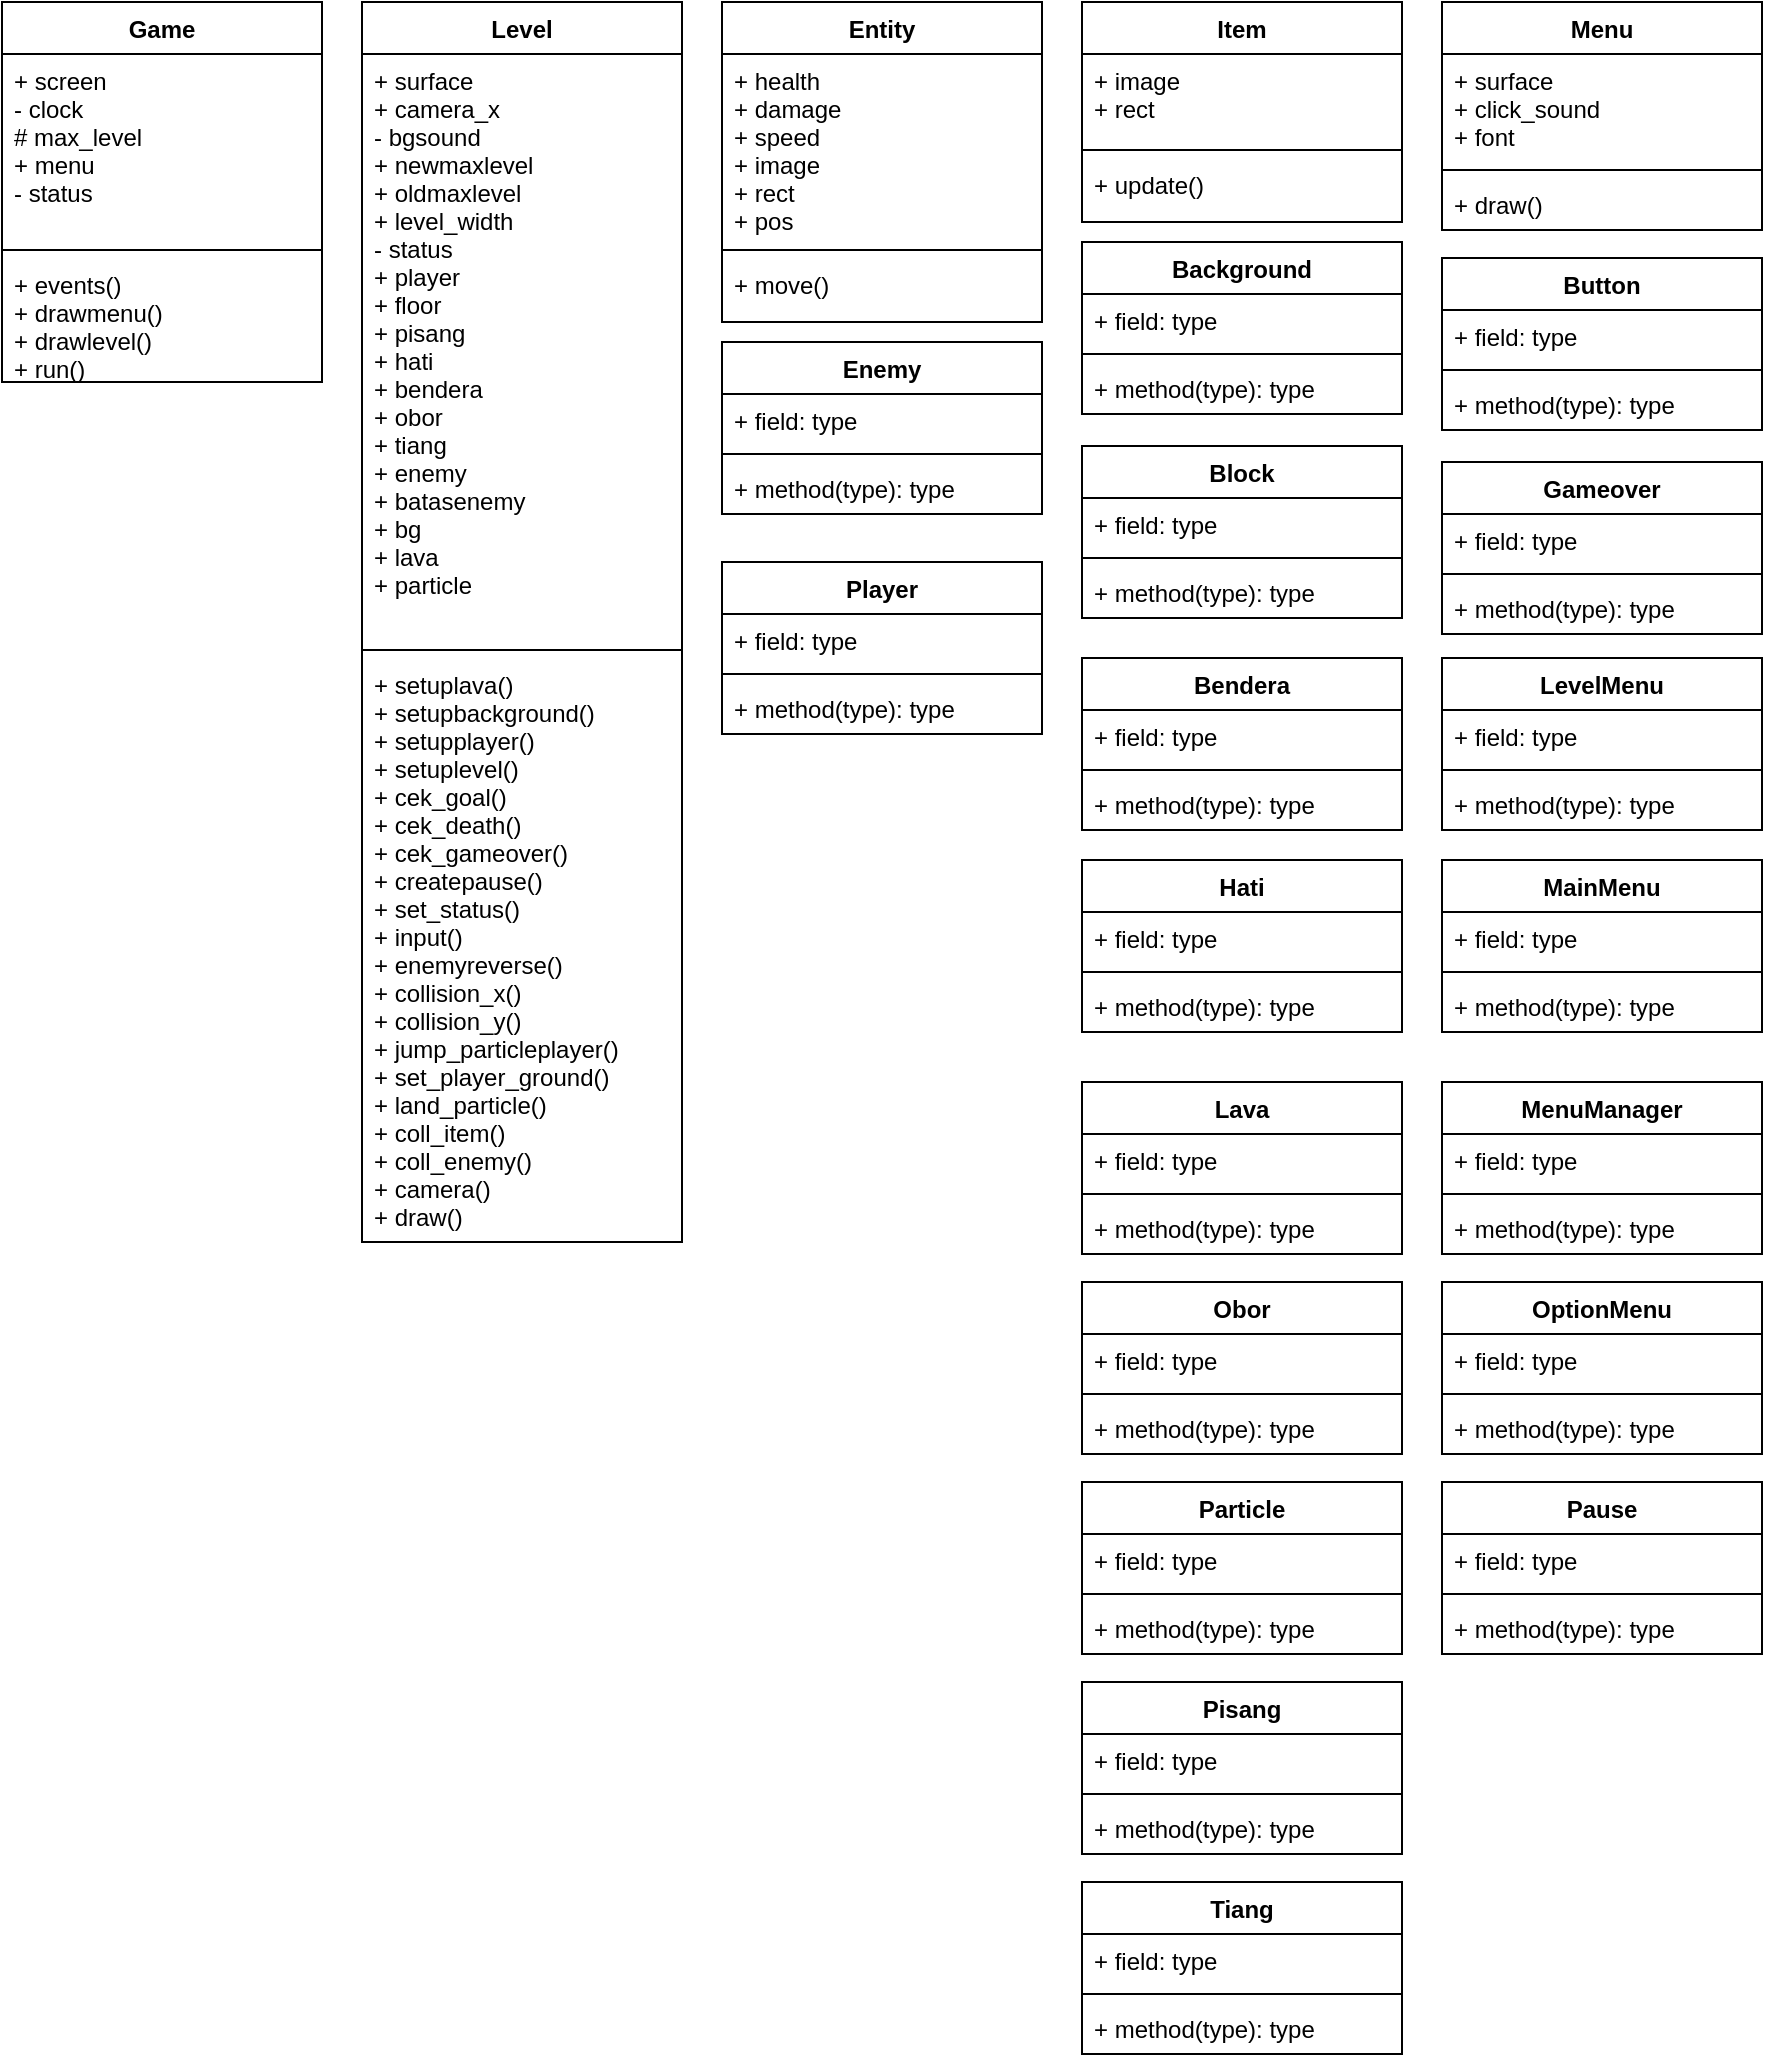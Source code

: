 <mxfile version="18.2.0" type="device"><diagram id="C5RBs43oDa-KdzZeNtuy" name="Page-1"><mxGraphModel dx="946" dy="436" grid="1" gridSize="10" guides="1" tooltips="1" connect="1" arrows="1" fold="1" page="1" pageScale="1" pageWidth="980" pageHeight="1390" math="0" shadow="0"><root><mxCell id="WIyWlLk6GJQsqaUBKTNV-0"/><mxCell id="WIyWlLk6GJQsqaUBKTNV-1" parent="WIyWlLk6GJQsqaUBKTNV-0"/><mxCell id="oIrGEq9JDxpRUd8W2LWr-0" value="Game&#10;" style="swimlane;fontStyle=1;align=center;verticalAlign=top;childLayout=stackLayout;horizontal=1;startSize=26;horizontalStack=0;resizeParent=1;resizeParentMax=0;resizeLast=0;collapsible=1;marginBottom=0;" vertex="1" parent="WIyWlLk6GJQsqaUBKTNV-1"><mxGeometry x="40" y="40" width="160" height="190" as="geometry"/></mxCell><mxCell id="oIrGEq9JDxpRUd8W2LWr-1" value="+ screen&#10;- clock&#10;# max_level&#10;+ menu&#10;- status" style="text;strokeColor=none;fillColor=none;align=left;verticalAlign=top;spacingLeft=4;spacingRight=4;overflow=hidden;rotatable=0;points=[[0,0.5],[1,0.5]];portConstraint=eastwest;" vertex="1" parent="oIrGEq9JDxpRUd8W2LWr-0"><mxGeometry y="26" width="160" height="94" as="geometry"/></mxCell><mxCell id="oIrGEq9JDxpRUd8W2LWr-2" value="" style="line;strokeWidth=1;fillColor=none;align=left;verticalAlign=middle;spacingTop=-1;spacingLeft=3;spacingRight=3;rotatable=0;labelPosition=right;points=[];portConstraint=eastwest;" vertex="1" parent="oIrGEq9JDxpRUd8W2LWr-0"><mxGeometry y="120" width="160" height="8" as="geometry"/></mxCell><mxCell id="oIrGEq9JDxpRUd8W2LWr-3" value="+ events()&#10;+ drawmenu()&#10;+ drawlevel()&#10;+ run()" style="text;strokeColor=none;fillColor=none;align=left;verticalAlign=top;spacingLeft=4;spacingRight=4;overflow=hidden;rotatable=0;points=[[0,0.5],[1,0.5]];portConstraint=eastwest;" vertex="1" parent="oIrGEq9JDxpRUd8W2LWr-0"><mxGeometry y="128" width="160" height="62" as="geometry"/></mxCell><mxCell id="oIrGEq9JDxpRUd8W2LWr-4" value="Entity" style="swimlane;fontStyle=1;align=center;verticalAlign=top;childLayout=stackLayout;horizontal=1;startSize=26;horizontalStack=0;resizeParent=1;resizeParentMax=0;resizeLast=0;collapsible=1;marginBottom=0;" vertex="1" parent="WIyWlLk6GJQsqaUBKTNV-1"><mxGeometry x="400" y="40" width="160" height="160" as="geometry"/></mxCell><mxCell id="oIrGEq9JDxpRUd8W2LWr-5" value="+ health&#10;+ damage&#10;+ speed&#10;+ image&#10;+ rect&#10;+ pos" style="text;strokeColor=none;fillColor=none;align=left;verticalAlign=top;spacingLeft=4;spacingRight=4;overflow=hidden;rotatable=0;points=[[0,0.5],[1,0.5]];portConstraint=eastwest;" vertex="1" parent="oIrGEq9JDxpRUd8W2LWr-4"><mxGeometry y="26" width="160" height="94" as="geometry"/></mxCell><mxCell id="oIrGEq9JDxpRUd8W2LWr-6" value="" style="line;strokeWidth=1;fillColor=none;align=left;verticalAlign=middle;spacingTop=-1;spacingLeft=3;spacingRight=3;rotatable=0;labelPosition=right;points=[];portConstraint=eastwest;" vertex="1" parent="oIrGEq9JDxpRUd8W2LWr-4"><mxGeometry y="120" width="160" height="8" as="geometry"/></mxCell><mxCell id="oIrGEq9JDxpRUd8W2LWr-7" value="+ move()" style="text;strokeColor=none;fillColor=none;align=left;verticalAlign=top;spacingLeft=4;spacingRight=4;overflow=hidden;rotatable=0;points=[[0,0.5],[1,0.5]];portConstraint=eastwest;" vertex="1" parent="oIrGEq9JDxpRUd8W2LWr-4"><mxGeometry y="128" width="160" height="32" as="geometry"/></mxCell><mxCell id="oIrGEq9JDxpRUd8W2LWr-8" value="Item" style="swimlane;fontStyle=1;align=center;verticalAlign=top;childLayout=stackLayout;horizontal=1;startSize=26;horizontalStack=0;resizeParent=1;resizeParentMax=0;resizeLast=0;collapsible=1;marginBottom=0;" vertex="1" parent="WIyWlLk6GJQsqaUBKTNV-1"><mxGeometry x="580" y="40" width="160" height="110" as="geometry"/></mxCell><mxCell id="oIrGEq9JDxpRUd8W2LWr-9" value="+ image&#10;+ rect&#10;" style="text;strokeColor=none;fillColor=none;align=left;verticalAlign=top;spacingLeft=4;spacingRight=4;overflow=hidden;rotatable=0;points=[[0,0.5],[1,0.5]];portConstraint=eastwest;" vertex="1" parent="oIrGEq9JDxpRUd8W2LWr-8"><mxGeometry y="26" width="160" height="44" as="geometry"/></mxCell><mxCell id="oIrGEq9JDxpRUd8W2LWr-10" value="" style="line;strokeWidth=1;fillColor=none;align=left;verticalAlign=middle;spacingTop=-1;spacingLeft=3;spacingRight=3;rotatable=0;labelPosition=right;points=[];portConstraint=eastwest;" vertex="1" parent="oIrGEq9JDxpRUd8W2LWr-8"><mxGeometry y="70" width="160" height="8" as="geometry"/></mxCell><mxCell id="oIrGEq9JDxpRUd8W2LWr-11" value="+ update()" style="text;strokeColor=none;fillColor=none;align=left;verticalAlign=top;spacingLeft=4;spacingRight=4;overflow=hidden;rotatable=0;points=[[0,0.5],[1,0.5]];portConstraint=eastwest;" vertex="1" parent="oIrGEq9JDxpRUd8W2LWr-8"><mxGeometry y="78" width="160" height="32" as="geometry"/></mxCell><mxCell id="oIrGEq9JDxpRUd8W2LWr-17" value="Menu" style="swimlane;fontStyle=1;align=center;verticalAlign=top;childLayout=stackLayout;horizontal=1;startSize=26;horizontalStack=0;resizeParent=1;resizeParentMax=0;resizeLast=0;collapsible=1;marginBottom=0;" vertex="1" parent="WIyWlLk6GJQsqaUBKTNV-1"><mxGeometry x="760" y="40" width="160" height="114" as="geometry"/></mxCell><mxCell id="oIrGEq9JDxpRUd8W2LWr-18" value="+ surface&#10;+ click_sound&#10;+ font" style="text;strokeColor=none;fillColor=none;align=left;verticalAlign=top;spacingLeft=4;spacingRight=4;overflow=hidden;rotatable=0;points=[[0,0.5],[1,0.5]];portConstraint=eastwest;" vertex="1" parent="oIrGEq9JDxpRUd8W2LWr-17"><mxGeometry y="26" width="160" height="54" as="geometry"/></mxCell><mxCell id="oIrGEq9JDxpRUd8W2LWr-19" value="" style="line;strokeWidth=1;fillColor=none;align=left;verticalAlign=middle;spacingTop=-1;spacingLeft=3;spacingRight=3;rotatable=0;labelPosition=right;points=[];portConstraint=eastwest;" vertex="1" parent="oIrGEq9JDxpRUd8W2LWr-17"><mxGeometry y="80" width="160" height="8" as="geometry"/></mxCell><mxCell id="oIrGEq9JDxpRUd8W2LWr-20" value="+ draw()" style="text;strokeColor=none;fillColor=none;align=left;verticalAlign=top;spacingLeft=4;spacingRight=4;overflow=hidden;rotatable=0;points=[[0,0.5],[1,0.5]];portConstraint=eastwest;" vertex="1" parent="oIrGEq9JDxpRUd8W2LWr-17"><mxGeometry y="88" width="160" height="26" as="geometry"/></mxCell><mxCell id="oIrGEq9JDxpRUd8W2LWr-22" value="Level" style="swimlane;fontStyle=1;align=center;verticalAlign=top;childLayout=stackLayout;horizontal=1;startSize=26;horizontalStack=0;resizeParent=1;resizeParentMax=0;resizeLast=0;collapsible=1;marginBottom=0;" vertex="1" parent="WIyWlLk6GJQsqaUBKTNV-1"><mxGeometry x="220" y="40" width="160" height="620" as="geometry"/></mxCell><mxCell id="oIrGEq9JDxpRUd8W2LWr-23" value="+ surface&#10;+ camera_x&#10;- bgsound&#10;+ newmaxlevel&#10;+ oldmaxlevel&#10;+ level_width&#10;- status&#10;+ player&#10;+ floor&#10;+ pisang&#10;+ hati&#10;+ bendera&#10;+ obor&#10;+ tiang&#10;+ enemy&#10;+ batasenemy&#10;+ bg&#10;+ lava&#10;+ particle" style="text;strokeColor=none;fillColor=none;align=left;verticalAlign=top;spacingLeft=4;spacingRight=4;overflow=hidden;rotatable=0;points=[[0,0.5],[1,0.5]];portConstraint=eastwest;" vertex="1" parent="oIrGEq9JDxpRUd8W2LWr-22"><mxGeometry y="26" width="160" height="294" as="geometry"/></mxCell><mxCell id="oIrGEq9JDxpRUd8W2LWr-24" value="" style="line;strokeWidth=1;fillColor=none;align=left;verticalAlign=middle;spacingTop=-1;spacingLeft=3;spacingRight=3;rotatable=0;labelPosition=right;points=[];portConstraint=eastwest;" vertex="1" parent="oIrGEq9JDxpRUd8W2LWr-22"><mxGeometry y="320" width="160" height="8" as="geometry"/></mxCell><mxCell id="oIrGEq9JDxpRUd8W2LWr-25" value="+ setuplava()&#10;+ setupbackground()&#10;+ setupplayer()&#10;+ setuplevel()&#10;+ cek_goal()&#10;+ cek_death()&#10;+ cek_gameover()&#10;+ createpause()&#10;+ set_status()&#10;+ input()&#10;+ enemyreverse()&#10;+ collision_x()&#10;+ collision_y()&#10;+ jump_particleplayer()&#10;+ set_player_ground()&#10;+ land_particle()&#10;+ coll_item()&#10;+ coll_enemy()&#10;+ camera()&#10;+ draw()&#10;&#10;" style="text;strokeColor=none;fillColor=none;align=left;verticalAlign=top;spacingLeft=4;spacingRight=4;overflow=hidden;rotatable=0;points=[[0,0.5],[1,0.5]];portConstraint=eastwest;" vertex="1" parent="oIrGEq9JDxpRUd8W2LWr-22"><mxGeometry y="328" width="160" height="292" as="geometry"/></mxCell><mxCell id="oIrGEq9JDxpRUd8W2LWr-26" value="Enemy" style="swimlane;fontStyle=1;align=center;verticalAlign=top;childLayout=stackLayout;horizontal=1;startSize=26;horizontalStack=0;resizeParent=1;resizeParentMax=0;resizeLast=0;collapsible=1;marginBottom=0;" vertex="1" parent="WIyWlLk6GJQsqaUBKTNV-1"><mxGeometry x="400" y="210" width="160" height="86" as="geometry"/></mxCell><mxCell id="oIrGEq9JDxpRUd8W2LWr-27" value="+ field: type" style="text;strokeColor=none;fillColor=none;align=left;verticalAlign=top;spacingLeft=4;spacingRight=4;overflow=hidden;rotatable=0;points=[[0,0.5],[1,0.5]];portConstraint=eastwest;" vertex="1" parent="oIrGEq9JDxpRUd8W2LWr-26"><mxGeometry y="26" width="160" height="26" as="geometry"/></mxCell><mxCell id="oIrGEq9JDxpRUd8W2LWr-28" value="" style="line;strokeWidth=1;fillColor=none;align=left;verticalAlign=middle;spacingTop=-1;spacingLeft=3;spacingRight=3;rotatable=0;labelPosition=right;points=[];portConstraint=eastwest;" vertex="1" parent="oIrGEq9JDxpRUd8W2LWr-26"><mxGeometry y="52" width="160" height="8" as="geometry"/></mxCell><mxCell id="oIrGEq9JDxpRUd8W2LWr-29" value="+ method(type): type" style="text;strokeColor=none;fillColor=none;align=left;verticalAlign=top;spacingLeft=4;spacingRight=4;overflow=hidden;rotatable=0;points=[[0,0.5],[1,0.5]];portConstraint=eastwest;" vertex="1" parent="oIrGEq9JDxpRUd8W2LWr-26"><mxGeometry y="60" width="160" height="26" as="geometry"/></mxCell><mxCell id="oIrGEq9JDxpRUd8W2LWr-30" value="Player" style="swimlane;fontStyle=1;align=center;verticalAlign=top;childLayout=stackLayout;horizontal=1;startSize=26;horizontalStack=0;resizeParent=1;resizeParentMax=0;resizeLast=0;collapsible=1;marginBottom=0;" vertex="1" parent="WIyWlLk6GJQsqaUBKTNV-1"><mxGeometry x="400" y="320" width="160" height="86" as="geometry"/></mxCell><mxCell id="oIrGEq9JDxpRUd8W2LWr-31" value="+ field: type" style="text;strokeColor=none;fillColor=none;align=left;verticalAlign=top;spacingLeft=4;spacingRight=4;overflow=hidden;rotatable=0;points=[[0,0.5],[1,0.5]];portConstraint=eastwest;" vertex="1" parent="oIrGEq9JDxpRUd8W2LWr-30"><mxGeometry y="26" width="160" height="26" as="geometry"/></mxCell><mxCell id="oIrGEq9JDxpRUd8W2LWr-32" value="" style="line;strokeWidth=1;fillColor=none;align=left;verticalAlign=middle;spacingTop=-1;spacingLeft=3;spacingRight=3;rotatable=0;labelPosition=right;points=[];portConstraint=eastwest;" vertex="1" parent="oIrGEq9JDxpRUd8W2LWr-30"><mxGeometry y="52" width="160" height="8" as="geometry"/></mxCell><mxCell id="oIrGEq9JDxpRUd8W2LWr-33" value="+ method(type): type" style="text;strokeColor=none;fillColor=none;align=left;verticalAlign=top;spacingLeft=4;spacingRight=4;overflow=hidden;rotatable=0;points=[[0,0.5],[1,0.5]];portConstraint=eastwest;" vertex="1" parent="oIrGEq9JDxpRUd8W2LWr-30"><mxGeometry y="60" width="160" height="26" as="geometry"/></mxCell><mxCell id="oIrGEq9JDxpRUd8W2LWr-34" value="Background" style="swimlane;fontStyle=1;align=center;verticalAlign=top;childLayout=stackLayout;horizontal=1;startSize=26;horizontalStack=0;resizeParent=1;resizeParentMax=0;resizeLast=0;collapsible=1;marginBottom=0;" vertex="1" parent="WIyWlLk6GJQsqaUBKTNV-1"><mxGeometry x="580" y="160" width="160" height="86" as="geometry"/></mxCell><mxCell id="oIrGEq9JDxpRUd8W2LWr-35" value="+ field: type" style="text;strokeColor=none;fillColor=none;align=left;verticalAlign=top;spacingLeft=4;spacingRight=4;overflow=hidden;rotatable=0;points=[[0,0.5],[1,0.5]];portConstraint=eastwest;" vertex="1" parent="oIrGEq9JDxpRUd8W2LWr-34"><mxGeometry y="26" width="160" height="26" as="geometry"/></mxCell><mxCell id="oIrGEq9JDxpRUd8W2LWr-36" value="" style="line;strokeWidth=1;fillColor=none;align=left;verticalAlign=middle;spacingTop=-1;spacingLeft=3;spacingRight=3;rotatable=0;labelPosition=right;points=[];portConstraint=eastwest;" vertex="1" parent="oIrGEq9JDxpRUd8W2LWr-34"><mxGeometry y="52" width="160" height="8" as="geometry"/></mxCell><mxCell id="oIrGEq9JDxpRUd8W2LWr-37" value="+ method(type): type" style="text;strokeColor=none;fillColor=none;align=left;verticalAlign=top;spacingLeft=4;spacingRight=4;overflow=hidden;rotatable=0;points=[[0,0.5],[1,0.5]];portConstraint=eastwest;" vertex="1" parent="oIrGEq9JDxpRUd8W2LWr-34"><mxGeometry y="60" width="160" height="26" as="geometry"/></mxCell><mxCell id="oIrGEq9JDxpRUd8W2LWr-38" value="Block" style="swimlane;fontStyle=1;align=center;verticalAlign=top;childLayout=stackLayout;horizontal=1;startSize=26;horizontalStack=0;resizeParent=1;resizeParentMax=0;resizeLast=0;collapsible=1;marginBottom=0;" vertex="1" parent="WIyWlLk6GJQsqaUBKTNV-1"><mxGeometry x="580" y="262" width="160" height="86" as="geometry"/></mxCell><mxCell id="oIrGEq9JDxpRUd8W2LWr-39" value="+ field: type" style="text;strokeColor=none;fillColor=none;align=left;verticalAlign=top;spacingLeft=4;spacingRight=4;overflow=hidden;rotatable=0;points=[[0,0.5],[1,0.5]];portConstraint=eastwest;" vertex="1" parent="oIrGEq9JDxpRUd8W2LWr-38"><mxGeometry y="26" width="160" height="26" as="geometry"/></mxCell><mxCell id="oIrGEq9JDxpRUd8W2LWr-40" value="" style="line;strokeWidth=1;fillColor=none;align=left;verticalAlign=middle;spacingTop=-1;spacingLeft=3;spacingRight=3;rotatable=0;labelPosition=right;points=[];portConstraint=eastwest;" vertex="1" parent="oIrGEq9JDxpRUd8W2LWr-38"><mxGeometry y="52" width="160" height="8" as="geometry"/></mxCell><mxCell id="oIrGEq9JDxpRUd8W2LWr-41" value="+ method(type): type" style="text;strokeColor=none;fillColor=none;align=left;verticalAlign=top;spacingLeft=4;spacingRight=4;overflow=hidden;rotatable=0;points=[[0,0.5],[1,0.5]];portConstraint=eastwest;" vertex="1" parent="oIrGEq9JDxpRUd8W2LWr-38"><mxGeometry y="60" width="160" height="26" as="geometry"/></mxCell><mxCell id="oIrGEq9JDxpRUd8W2LWr-42" value="Bendera" style="swimlane;fontStyle=1;align=center;verticalAlign=top;childLayout=stackLayout;horizontal=1;startSize=26;horizontalStack=0;resizeParent=1;resizeParentMax=0;resizeLast=0;collapsible=1;marginBottom=0;" vertex="1" parent="WIyWlLk6GJQsqaUBKTNV-1"><mxGeometry x="580" y="368" width="160" height="86" as="geometry"/></mxCell><mxCell id="oIrGEq9JDxpRUd8W2LWr-43" value="+ field: type" style="text;strokeColor=none;fillColor=none;align=left;verticalAlign=top;spacingLeft=4;spacingRight=4;overflow=hidden;rotatable=0;points=[[0,0.5],[1,0.5]];portConstraint=eastwest;" vertex="1" parent="oIrGEq9JDxpRUd8W2LWr-42"><mxGeometry y="26" width="160" height="26" as="geometry"/></mxCell><mxCell id="oIrGEq9JDxpRUd8W2LWr-44" value="" style="line;strokeWidth=1;fillColor=none;align=left;verticalAlign=middle;spacingTop=-1;spacingLeft=3;spacingRight=3;rotatable=0;labelPosition=right;points=[];portConstraint=eastwest;" vertex="1" parent="oIrGEq9JDxpRUd8W2LWr-42"><mxGeometry y="52" width="160" height="8" as="geometry"/></mxCell><mxCell id="oIrGEq9JDxpRUd8W2LWr-45" value="+ method(type): type" style="text;strokeColor=none;fillColor=none;align=left;verticalAlign=top;spacingLeft=4;spacingRight=4;overflow=hidden;rotatable=0;points=[[0,0.5],[1,0.5]];portConstraint=eastwest;" vertex="1" parent="oIrGEq9JDxpRUd8W2LWr-42"><mxGeometry y="60" width="160" height="26" as="geometry"/></mxCell><mxCell id="oIrGEq9JDxpRUd8W2LWr-46" value="Hati" style="swimlane;fontStyle=1;align=center;verticalAlign=top;childLayout=stackLayout;horizontal=1;startSize=26;horizontalStack=0;resizeParent=1;resizeParentMax=0;resizeLast=0;collapsible=1;marginBottom=0;" vertex="1" parent="WIyWlLk6GJQsqaUBKTNV-1"><mxGeometry x="580" y="469" width="160" height="86" as="geometry"/></mxCell><mxCell id="oIrGEq9JDxpRUd8W2LWr-47" value="+ field: type" style="text;strokeColor=none;fillColor=none;align=left;verticalAlign=top;spacingLeft=4;spacingRight=4;overflow=hidden;rotatable=0;points=[[0,0.5],[1,0.5]];portConstraint=eastwest;" vertex="1" parent="oIrGEq9JDxpRUd8W2LWr-46"><mxGeometry y="26" width="160" height="26" as="geometry"/></mxCell><mxCell id="oIrGEq9JDxpRUd8W2LWr-48" value="" style="line;strokeWidth=1;fillColor=none;align=left;verticalAlign=middle;spacingTop=-1;spacingLeft=3;spacingRight=3;rotatable=0;labelPosition=right;points=[];portConstraint=eastwest;" vertex="1" parent="oIrGEq9JDxpRUd8W2LWr-46"><mxGeometry y="52" width="160" height="8" as="geometry"/></mxCell><mxCell id="oIrGEq9JDxpRUd8W2LWr-49" value="+ method(type): type" style="text;strokeColor=none;fillColor=none;align=left;verticalAlign=top;spacingLeft=4;spacingRight=4;overflow=hidden;rotatable=0;points=[[0,0.5],[1,0.5]];portConstraint=eastwest;" vertex="1" parent="oIrGEq9JDxpRUd8W2LWr-46"><mxGeometry y="60" width="160" height="26" as="geometry"/></mxCell><mxCell id="oIrGEq9JDxpRUd8W2LWr-50" value="Lava" style="swimlane;fontStyle=1;align=center;verticalAlign=top;childLayout=stackLayout;horizontal=1;startSize=26;horizontalStack=0;resizeParent=1;resizeParentMax=0;resizeLast=0;collapsible=1;marginBottom=0;" vertex="1" parent="WIyWlLk6GJQsqaUBKTNV-1"><mxGeometry x="580" y="580" width="160" height="86" as="geometry"/></mxCell><mxCell id="oIrGEq9JDxpRUd8W2LWr-51" value="+ field: type" style="text;strokeColor=none;fillColor=none;align=left;verticalAlign=top;spacingLeft=4;spacingRight=4;overflow=hidden;rotatable=0;points=[[0,0.5],[1,0.5]];portConstraint=eastwest;" vertex="1" parent="oIrGEq9JDxpRUd8W2LWr-50"><mxGeometry y="26" width="160" height="26" as="geometry"/></mxCell><mxCell id="oIrGEq9JDxpRUd8W2LWr-52" value="" style="line;strokeWidth=1;fillColor=none;align=left;verticalAlign=middle;spacingTop=-1;spacingLeft=3;spacingRight=3;rotatable=0;labelPosition=right;points=[];portConstraint=eastwest;" vertex="1" parent="oIrGEq9JDxpRUd8W2LWr-50"><mxGeometry y="52" width="160" height="8" as="geometry"/></mxCell><mxCell id="oIrGEq9JDxpRUd8W2LWr-53" value="+ method(type): type" style="text;strokeColor=none;fillColor=none;align=left;verticalAlign=top;spacingLeft=4;spacingRight=4;overflow=hidden;rotatable=0;points=[[0,0.5],[1,0.5]];portConstraint=eastwest;" vertex="1" parent="oIrGEq9JDxpRUd8W2LWr-50"><mxGeometry y="60" width="160" height="26" as="geometry"/></mxCell><mxCell id="oIrGEq9JDxpRUd8W2LWr-54" value="Obor" style="swimlane;fontStyle=1;align=center;verticalAlign=top;childLayout=stackLayout;horizontal=1;startSize=26;horizontalStack=0;resizeParent=1;resizeParentMax=0;resizeLast=0;collapsible=1;marginBottom=0;" vertex="1" parent="WIyWlLk6GJQsqaUBKTNV-1"><mxGeometry x="580" y="680" width="160" height="86" as="geometry"/></mxCell><mxCell id="oIrGEq9JDxpRUd8W2LWr-55" value="+ field: type" style="text;strokeColor=none;fillColor=none;align=left;verticalAlign=top;spacingLeft=4;spacingRight=4;overflow=hidden;rotatable=0;points=[[0,0.5],[1,0.5]];portConstraint=eastwest;" vertex="1" parent="oIrGEq9JDxpRUd8W2LWr-54"><mxGeometry y="26" width="160" height="26" as="geometry"/></mxCell><mxCell id="oIrGEq9JDxpRUd8W2LWr-56" value="" style="line;strokeWidth=1;fillColor=none;align=left;verticalAlign=middle;spacingTop=-1;spacingLeft=3;spacingRight=3;rotatable=0;labelPosition=right;points=[];portConstraint=eastwest;" vertex="1" parent="oIrGEq9JDxpRUd8W2LWr-54"><mxGeometry y="52" width="160" height="8" as="geometry"/></mxCell><mxCell id="oIrGEq9JDxpRUd8W2LWr-57" value="+ method(type): type" style="text;strokeColor=none;fillColor=none;align=left;verticalAlign=top;spacingLeft=4;spacingRight=4;overflow=hidden;rotatable=0;points=[[0,0.5],[1,0.5]];portConstraint=eastwest;" vertex="1" parent="oIrGEq9JDxpRUd8W2LWr-54"><mxGeometry y="60" width="160" height="26" as="geometry"/></mxCell><mxCell id="oIrGEq9JDxpRUd8W2LWr-58" value="Particle" style="swimlane;fontStyle=1;align=center;verticalAlign=top;childLayout=stackLayout;horizontal=1;startSize=26;horizontalStack=0;resizeParent=1;resizeParentMax=0;resizeLast=0;collapsible=1;marginBottom=0;" vertex="1" parent="WIyWlLk6GJQsqaUBKTNV-1"><mxGeometry x="580" y="780" width="160" height="86" as="geometry"/></mxCell><mxCell id="oIrGEq9JDxpRUd8W2LWr-59" value="+ field: type" style="text;strokeColor=none;fillColor=none;align=left;verticalAlign=top;spacingLeft=4;spacingRight=4;overflow=hidden;rotatable=0;points=[[0,0.5],[1,0.5]];portConstraint=eastwest;" vertex="1" parent="oIrGEq9JDxpRUd8W2LWr-58"><mxGeometry y="26" width="160" height="26" as="geometry"/></mxCell><mxCell id="oIrGEq9JDxpRUd8W2LWr-60" value="" style="line;strokeWidth=1;fillColor=none;align=left;verticalAlign=middle;spacingTop=-1;spacingLeft=3;spacingRight=3;rotatable=0;labelPosition=right;points=[];portConstraint=eastwest;" vertex="1" parent="oIrGEq9JDxpRUd8W2LWr-58"><mxGeometry y="52" width="160" height="8" as="geometry"/></mxCell><mxCell id="oIrGEq9JDxpRUd8W2LWr-61" value="+ method(type): type" style="text;strokeColor=none;fillColor=none;align=left;verticalAlign=top;spacingLeft=4;spacingRight=4;overflow=hidden;rotatable=0;points=[[0,0.5],[1,0.5]];portConstraint=eastwest;" vertex="1" parent="oIrGEq9JDxpRUd8W2LWr-58"><mxGeometry y="60" width="160" height="26" as="geometry"/></mxCell><mxCell id="oIrGEq9JDxpRUd8W2LWr-62" value="Pisang" style="swimlane;fontStyle=1;align=center;verticalAlign=top;childLayout=stackLayout;horizontal=1;startSize=26;horizontalStack=0;resizeParent=1;resizeParentMax=0;resizeLast=0;collapsible=1;marginBottom=0;" vertex="1" parent="WIyWlLk6GJQsqaUBKTNV-1"><mxGeometry x="580" y="880" width="160" height="86" as="geometry"/></mxCell><mxCell id="oIrGEq9JDxpRUd8W2LWr-63" value="+ field: type" style="text;strokeColor=none;fillColor=none;align=left;verticalAlign=top;spacingLeft=4;spacingRight=4;overflow=hidden;rotatable=0;points=[[0,0.5],[1,0.5]];portConstraint=eastwest;" vertex="1" parent="oIrGEq9JDxpRUd8W2LWr-62"><mxGeometry y="26" width="160" height="26" as="geometry"/></mxCell><mxCell id="oIrGEq9JDxpRUd8W2LWr-64" value="" style="line;strokeWidth=1;fillColor=none;align=left;verticalAlign=middle;spacingTop=-1;spacingLeft=3;spacingRight=3;rotatable=0;labelPosition=right;points=[];portConstraint=eastwest;" vertex="1" parent="oIrGEq9JDxpRUd8W2LWr-62"><mxGeometry y="52" width="160" height="8" as="geometry"/></mxCell><mxCell id="oIrGEq9JDxpRUd8W2LWr-65" value="+ method(type): type" style="text;strokeColor=none;fillColor=none;align=left;verticalAlign=top;spacingLeft=4;spacingRight=4;overflow=hidden;rotatable=0;points=[[0,0.5],[1,0.5]];portConstraint=eastwest;" vertex="1" parent="oIrGEq9JDxpRUd8W2LWr-62"><mxGeometry y="60" width="160" height="26" as="geometry"/></mxCell><mxCell id="oIrGEq9JDxpRUd8W2LWr-66" value="Tiang" style="swimlane;fontStyle=1;align=center;verticalAlign=top;childLayout=stackLayout;horizontal=1;startSize=26;horizontalStack=0;resizeParent=1;resizeParentMax=0;resizeLast=0;collapsible=1;marginBottom=0;" vertex="1" parent="WIyWlLk6GJQsqaUBKTNV-1"><mxGeometry x="580" y="980" width="160" height="86" as="geometry"/></mxCell><mxCell id="oIrGEq9JDxpRUd8W2LWr-67" value="+ field: type" style="text;strokeColor=none;fillColor=none;align=left;verticalAlign=top;spacingLeft=4;spacingRight=4;overflow=hidden;rotatable=0;points=[[0,0.5],[1,0.5]];portConstraint=eastwest;" vertex="1" parent="oIrGEq9JDxpRUd8W2LWr-66"><mxGeometry y="26" width="160" height="26" as="geometry"/></mxCell><mxCell id="oIrGEq9JDxpRUd8W2LWr-68" value="" style="line;strokeWidth=1;fillColor=none;align=left;verticalAlign=middle;spacingTop=-1;spacingLeft=3;spacingRight=3;rotatable=0;labelPosition=right;points=[];portConstraint=eastwest;" vertex="1" parent="oIrGEq9JDxpRUd8W2LWr-66"><mxGeometry y="52" width="160" height="8" as="geometry"/></mxCell><mxCell id="oIrGEq9JDxpRUd8W2LWr-69" value="+ method(type): type" style="text;strokeColor=none;fillColor=none;align=left;verticalAlign=top;spacingLeft=4;spacingRight=4;overflow=hidden;rotatable=0;points=[[0,0.5],[1,0.5]];portConstraint=eastwest;" vertex="1" parent="oIrGEq9JDxpRUd8W2LWr-66"><mxGeometry y="60" width="160" height="26" as="geometry"/></mxCell><mxCell id="oIrGEq9JDxpRUd8W2LWr-70" value="Button" style="swimlane;fontStyle=1;align=center;verticalAlign=top;childLayout=stackLayout;horizontal=1;startSize=26;horizontalStack=0;resizeParent=1;resizeParentMax=0;resizeLast=0;collapsible=1;marginBottom=0;" vertex="1" parent="WIyWlLk6GJQsqaUBKTNV-1"><mxGeometry x="760" y="168" width="160" height="86" as="geometry"/></mxCell><mxCell id="oIrGEq9JDxpRUd8W2LWr-71" value="+ field: type" style="text;strokeColor=none;fillColor=none;align=left;verticalAlign=top;spacingLeft=4;spacingRight=4;overflow=hidden;rotatable=0;points=[[0,0.5],[1,0.5]];portConstraint=eastwest;" vertex="1" parent="oIrGEq9JDxpRUd8W2LWr-70"><mxGeometry y="26" width="160" height="26" as="geometry"/></mxCell><mxCell id="oIrGEq9JDxpRUd8W2LWr-72" value="" style="line;strokeWidth=1;fillColor=none;align=left;verticalAlign=middle;spacingTop=-1;spacingLeft=3;spacingRight=3;rotatable=0;labelPosition=right;points=[];portConstraint=eastwest;" vertex="1" parent="oIrGEq9JDxpRUd8W2LWr-70"><mxGeometry y="52" width="160" height="8" as="geometry"/></mxCell><mxCell id="oIrGEq9JDxpRUd8W2LWr-73" value="+ method(type): type" style="text;strokeColor=none;fillColor=none;align=left;verticalAlign=top;spacingLeft=4;spacingRight=4;overflow=hidden;rotatable=0;points=[[0,0.5],[1,0.5]];portConstraint=eastwest;" vertex="1" parent="oIrGEq9JDxpRUd8W2LWr-70"><mxGeometry y="60" width="160" height="26" as="geometry"/></mxCell><mxCell id="oIrGEq9JDxpRUd8W2LWr-74" value="Gameover" style="swimlane;fontStyle=1;align=center;verticalAlign=top;childLayout=stackLayout;horizontal=1;startSize=26;horizontalStack=0;resizeParent=1;resizeParentMax=0;resizeLast=0;collapsible=1;marginBottom=0;" vertex="1" parent="WIyWlLk6GJQsqaUBKTNV-1"><mxGeometry x="760" y="270" width="160" height="86" as="geometry"/></mxCell><mxCell id="oIrGEq9JDxpRUd8W2LWr-75" value="+ field: type" style="text;strokeColor=none;fillColor=none;align=left;verticalAlign=top;spacingLeft=4;spacingRight=4;overflow=hidden;rotatable=0;points=[[0,0.5],[1,0.5]];portConstraint=eastwest;" vertex="1" parent="oIrGEq9JDxpRUd8W2LWr-74"><mxGeometry y="26" width="160" height="26" as="geometry"/></mxCell><mxCell id="oIrGEq9JDxpRUd8W2LWr-76" value="" style="line;strokeWidth=1;fillColor=none;align=left;verticalAlign=middle;spacingTop=-1;spacingLeft=3;spacingRight=3;rotatable=0;labelPosition=right;points=[];portConstraint=eastwest;" vertex="1" parent="oIrGEq9JDxpRUd8W2LWr-74"><mxGeometry y="52" width="160" height="8" as="geometry"/></mxCell><mxCell id="oIrGEq9JDxpRUd8W2LWr-77" value="+ method(type): type" style="text;strokeColor=none;fillColor=none;align=left;verticalAlign=top;spacingLeft=4;spacingRight=4;overflow=hidden;rotatable=0;points=[[0,0.5],[1,0.5]];portConstraint=eastwest;" vertex="1" parent="oIrGEq9JDxpRUd8W2LWr-74"><mxGeometry y="60" width="160" height="26" as="geometry"/></mxCell><mxCell id="oIrGEq9JDxpRUd8W2LWr-78" value="LevelMenu" style="swimlane;fontStyle=1;align=center;verticalAlign=top;childLayout=stackLayout;horizontal=1;startSize=26;horizontalStack=0;resizeParent=1;resizeParentMax=0;resizeLast=0;collapsible=1;marginBottom=0;" vertex="1" parent="WIyWlLk6GJQsqaUBKTNV-1"><mxGeometry x="760" y="368" width="160" height="86" as="geometry"/></mxCell><mxCell id="oIrGEq9JDxpRUd8W2LWr-79" value="+ field: type" style="text;strokeColor=none;fillColor=none;align=left;verticalAlign=top;spacingLeft=4;spacingRight=4;overflow=hidden;rotatable=0;points=[[0,0.5],[1,0.5]];portConstraint=eastwest;" vertex="1" parent="oIrGEq9JDxpRUd8W2LWr-78"><mxGeometry y="26" width="160" height="26" as="geometry"/></mxCell><mxCell id="oIrGEq9JDxpRUd8W2LWr-80" value="" style="line;strokeWidth=1;fillColor=none;align=left;verticalAlign=middle;spacingTop=-1;spacingLeft=3;spacingRight=3;rotatable=0;labelPosition=right;points=[];portConstraint=eastwest;" vertex="1" parent="oIrGEq9JDxpRUd8W2LWr-78"><mxGeometry y="52" width="160" height="8" as="geometry"/></mxCell><mxCell id="oIrGEq9JDxpRUd8W2LWr-81" value="+ method(type): type" style="text;strokeColor=none;fillColor=none;align=left;verticalAlign=top;spacingLeft=4;spacingRight=4;overflow=hidden;rotatable=0;points=[[0,0.5],[1,0.5]];portConstraint=eastwest;" vertex="1" parent="oIrGEq9JDxpRUd8W2LWr-78"><mxGeometry y="60" width="160" height="26" as="geometry"/></mxCell><mxCell id="oIrGEq9JDxpRUd8W2LWr-82" value="MainMenu" style="swimlane;fontStyle=1;align=center;verticalAlign=top;childLayout=stackLayout;horizontal=1;startSize=26;horizontalStack=0;resizeParent=1;resizeParentMax=0;resizeLast=0;collapsible=1;marginBottom=0;" vertex="1" parent="WIyWlLk6GJQsqaUBKTNV-1"><mxGeometry x="760" y="469" width="160" height="86" as="geometry"/></mxCell><mxCell id="oIrGEq9JDxpRUd8W2LWr-83" value="+ field: type" style="text;strokeColor=none;fillColor=none;align=left;verticalAlign=top;spacingLeft=4;spacingRight=4;overflow=hidden;rotatable=0;points=[[0,0.5],[1,0.5]];portConstraint=eastwest;" vertex="1" parent="oIrGEq9JDxpRUd8W2LWr-82"><mxGeometry y="26" width="160" height="26" as="geometry"/></mxCell><mxCell id="oIrGEq9JDxpRUd8W2LWr-84" value="" style="line;strokeWidth=1;fillColor=none;align=left;verticalAlign=middle;spacingTop=-1;spacingLeft=3;spacingRight=3;rotatable=0;labelPosition=right;points=[];portConstraint=eastwest;" vertex="1" parent="oIrGEq9JDxpRUd8W2LWr-82"><mxGeometry y="52" width="160" height="8" as="geometry"/></mxCell><mxCell id="oIrGEq9JDxpRUd8W2LWr-85" value="+ method(type): type" style="text;strokeColor=none;fillColor=none;align=left;verticalAlign=top;spacingLeft=4;spacingRight=4;overflow=hidden;rotatable=0;points=[[0,0.5],[1,0.5]];portConstraint=eastwest;" vertex="1" parent="oIrGEq9JDxpRUd8W2LWr-82"><mxGeometry y="60" width="160" height="26" as="geometry"/></mxCell><mxCell id="oIrGEq9JDxpRUd8W2LWr-86" value="MenuManager" style="swimlane;fontStyle=1;align=center;verticalAlign=top;childLayout=stackLayout;horizontal=1;startSize=26;horizontalStack=0;resizeParent=1;resizeParentMax=0;resizeLast=0;collapsible=1;marginBottom=0;" vertex="1" parent="WIyWlLk6GJQsqaUBKTNV-1"><mxGeometry x="760" y="580" width="160" height="86" as="geometry"/></mxCell><mxCell id="oIrGEq9JDxpRUd8W2LWr-87" value="+ field: type" style="text;strokeColor=none;fillColor=none;align=left;verticalAlign=top;spacingLeft=4;spacingRight=4;overflow=hidden;rotatable=0;points=[[0,0.5],[1,0.5]];portConstraint=eastwest;" vertex="1" parent="oIrGEq9JDxpRUd8W2LWr-86"><mxGeometry y="26" width="160" height="26" as="geometry"/></mxCell><mxCell id="oIrGEq9JDxpRUd8W2LWr-88" value="" style="line;strokeWidth=1;fillColor=none;align=left;verticalAlign=middle;spacingTop=-1;spacingLeft=3;spacingRight=3;rotatable=0;labelPosition=right;points=[];portConstraint=eastwest;" vertex="1" parent="oIrGEq9JDxpRUd8W2LWr-86"><mxGeometry y="52" width="160" height="8" as="geometry"/></mxCell><mxCell id="oIrGEq9JDxpRUd8W2LWr-89" value="+ method(type): type" style="text;strokeColor=none;fillColor=none;align=left;verticalAlign=top;spacingLeft=4;spacingRight=4;overflow=hidden;rotatable=0;points=[[0,0.5],[1,0.5]];portConstraint=eastwest;" vertex="1" parent="oIrGEq9JDxpRUd8W2LWr-86"><mxGeometry y="60" width="160" height="26" as="geometry"/></mxCell><mxCell id="oIrGEq9JDxpRUd8W2LWr-90" value="OptionMenu" style="swimlane;fontStyle=1;align=center;verticalAlign=top;childLayout=stackLayout;horizontal=1;startSize=26;horizontalStack=0;resizeParent=1;resizeParentMax=0;resizeLast=0;collapsible=1;marginBottom=0;" vertex="1" parent="WIyWlLk6GJQsqaUBKTNV-1"><mxGeometry x="760" y="680" width="160" height="86" as="geometry"/></mxCell><mxCell id="oIrGEq9JDxpRUd8W2LWr-91" value="+ field: type" style="text;strokeColor=none;fillColor=none;align=left;verticalAlign=top;spacingLeft=4;spacingRight=4;overflow=hidden;rotatable=0;points=[[0,0.5],[1,0.5]];portConstraint=eastwest;" vertex="1" parent="oIrGEq9JDxpRUd8W2LWr-90"><mxGeometry y="26" width="160" height="26" as="geometry"/></mxCell><mxCell id="oIrGEq9JDxpRUd8W2LWr-92" value="" style="line;strokeWidth=1;fillColor=none;align=left;verticalAlign=middle;spacingTop=-1;spacingLeft=3;spacingRight=3;rotatable=0;labelPosition=right;points=[];portConstraint=eastwest;" vertex="1" parent="oIrGEq9JDxpRUd8W2LWr-90"><mxGeometry y="52" width="160" height="8" as="geometry"/></mxCell><mxCell id="oIrGEq9JDxpRUd8W2LWr-93" value="+ method(type): type" style="text;strokeColor=none;fillColor=none;align=left;verticalAlign=top;spacingLeft=4;spacingRight=4;overflow=hidden;rotatable=0;points=[[0,0.5],[1,0.5]];portConstraint=eastwest;" vertex="1" parent="oIrGEq9JDxpRUd8W2LWr-90"><mxGeometry y="60" width="160" height="26" as="geometry"/></mxCell><mxCell id="oIrGEq9JDxpRUd8W2LWr-94" value="Pause" style="swimlane;fontStyle=1;align=center;verticalAlign=top;childLayout=stackLayout;horizontal=1;startSize=26;horizontalStack=0;resizeParent=1;resizeParentMax=0;resizeLast=0;collapsible=1;marginBottom=0;" vertex="1" parent="WIyWlLk6GJQsqaUBKTNV-1"><mxGeometry x="760" y="780" width="160" height="86" as="geometry"/></mxCell><mxCell id="oIrGEq9JDxpRUd8W2LWr-95" value="+ field: type" style="text;strokeColor=none;fillColor=none;align=left;verticalAlign=top;spacingLeft=4;spacingRight=4;overflow=hidden;rotatable=0;points=[[0,0.5],[1,0.5]];portConstraint=eastwest;" vertex="1" parent="oIrGEq9JDxpRUd8W2LWr-94"><mxGeometry y="26" width="160" height="26" as="geometry"/></mxCell><mxCell id="oIrGEq9JDxpRUd8W2LWr-96" value="" style="line;strokeWidth=1;fillColor=none;align=left;verticalAlign=middle;spacingTop=-1;spacingLeft=3;spacingRight=3;rotatable=0;labelPosition=right;points=[];portConstraint=eastwest;" vertex="1" parent="oIrGEq9JDxpRUd8W2LWr-94"><mxGeometry y="52" width="160" height="8" as="geometry"/></mxCell><mxCell id="oIrGEq9JDxpRUd8W2LWr-97" value="+ method(type): type" style="text;strokeColor=none;fillColor=none;align=left;verticalAlign=top;spacingLeft=4;spacingRight=4;overflow=hidden;rotatable=0;points=[[0,0.5],[1,0.5]];portConstraint=eastwest;" vertex="1" parent="oIrGEq9JDxpRUd8W2LWr-94"><mxGeometry y="60" width="160" height="26" as="geometry"/></mxCell></root></mxGraphModel></diagram></mxfile>